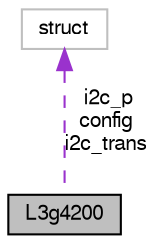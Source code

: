 digraph "L3g4200"
{
  edge [fontname="FreeSans",fontsize="10",labelfontname="FreeSans",labelfontsize="10"];
  node [fontname="FreeSans",fontsize="10",shape=record];
  Node1 [label="L3g4200",height=0.2,width=0.4,color="black", fillcolor="grey75", style="filled", fontcolor="black"];
  Node2 -> Node1 [dir="back",color="darkorchid3",fontsize="10",style="dashed",label=" i2c_p\nconfig\ni2c_trans" ,fontname="FreeSans"];
  Node2 [label="struct",height=0.2,width=0.4,color="grey75", fillcolor="white", style="filled"];
}
